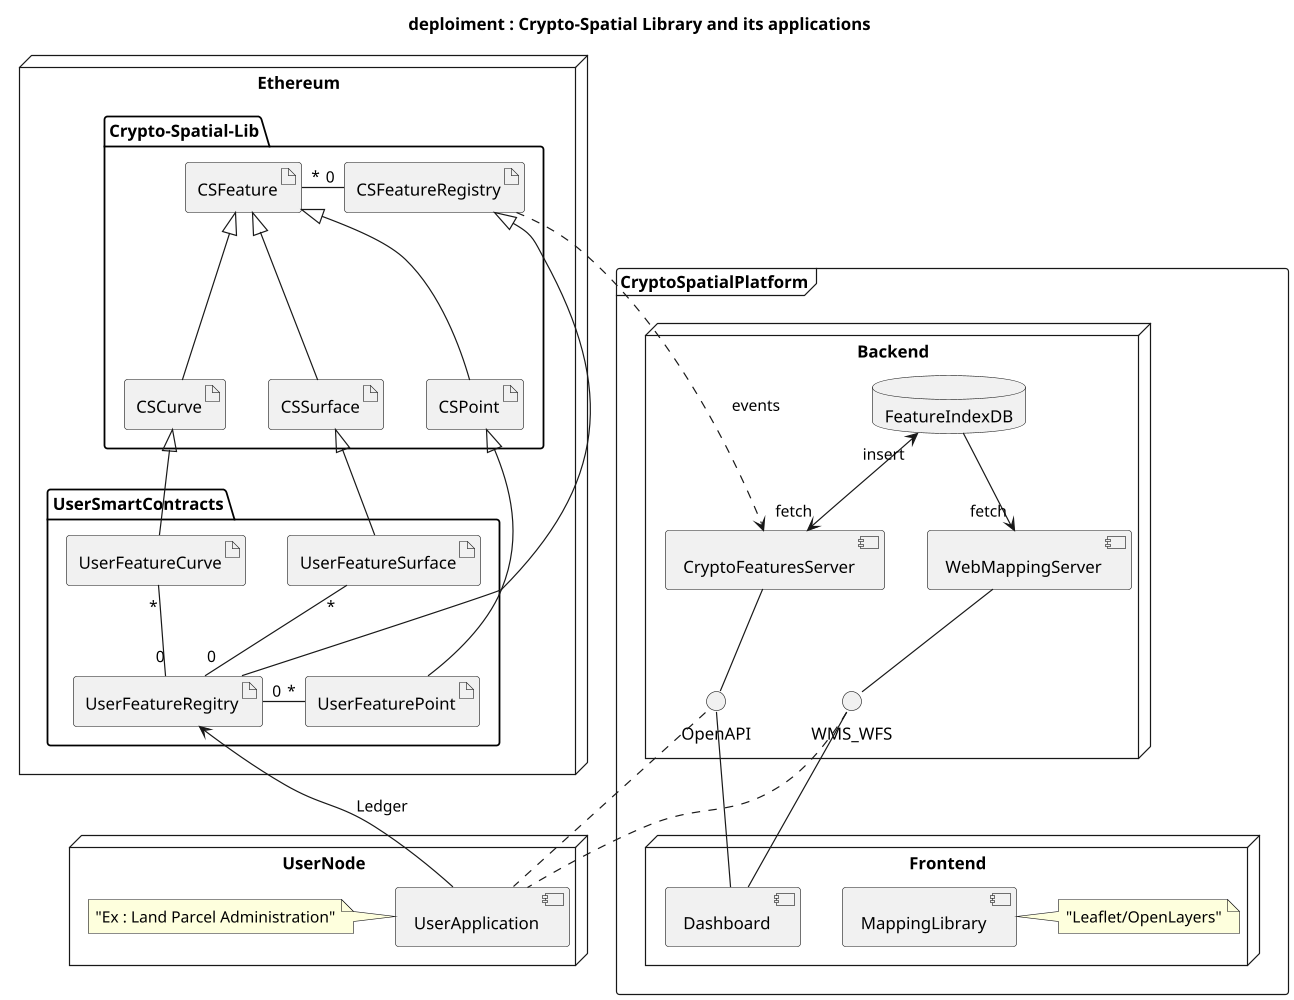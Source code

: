 
@startuml deploy-crypto-spatial-lib
title deploiment : Crypto-Spatial Library and its applications 
scale 100 width
scale 1000 height

node Ethereum {
    folder Crypto-Spatial-Lib {
        artifact CSFeature
        artifact CSPoint
        artifact CSCurve
        artifact CSSurface
        CSPoint -up-|> CSFeature 
        CSCurve -up-|> CSFeature 
        CSSurface -up-|> CSFeature 
        artifact CSFeatureRegistry
        CSFeatureRegistry "0" -right- "*" CSFeature
    }
    package UserSmartContracts {                
        artifact UserFeatureSurface
        UserFeatureSurface -up-|> CSSurface
        artifact UserFeatureCurve
        UserFeatureCurve -up-|> CSCurve
        artifact UserFeaturePoint
        UserFeaturePoint -up-|> CSPoint
        artifact UserFeatureRegitry
        UserFeatureRegitry -up-|> CSFeatureRegistry  
        UserFeatureRegitry "0" -right- "*" UserFeaturePoint     
        UserFeatureRegitry "0" -up- "*" UserFeatureSurface     
        UserFeatureRegitry "0" -up- "*" UserFeatureCurve            
    }
}    

frame CryptoSpatialPlatform {
    node Backend {
        database FeatureIndexDB     
        component WebMappingServer
        component CryptoFeaturesServer
        FeatureIndexDB "insert" <-down-> "fetch" CryptoFeaturesServer
        FeatureIndexDB -down-> "fetch" WebMappingServer
        WMS_WFS -up- WebMappingServer
        OpenAPI -up- CryptoFeaturesServer
        CSFeatureRegistry ...> CryptoFeaturesServer : events
    }

    node Frontend {
        component MappingLibrary
        note right : "Leaflet/OpenLayers"
        component Dashboard
        WMS_WFS -down- Dashboard
        OpenAPI -down- Dashboard    
    }
}

node UserNode {
    component UserApplication
    note left : "Ex : Land Parcel Administration"
    WMS_WFS .. UserApplication
    OpenAPI .. UserApplication 
    UserFeatureRegitry <-- UserApplication : Ledger   
}

@enduml